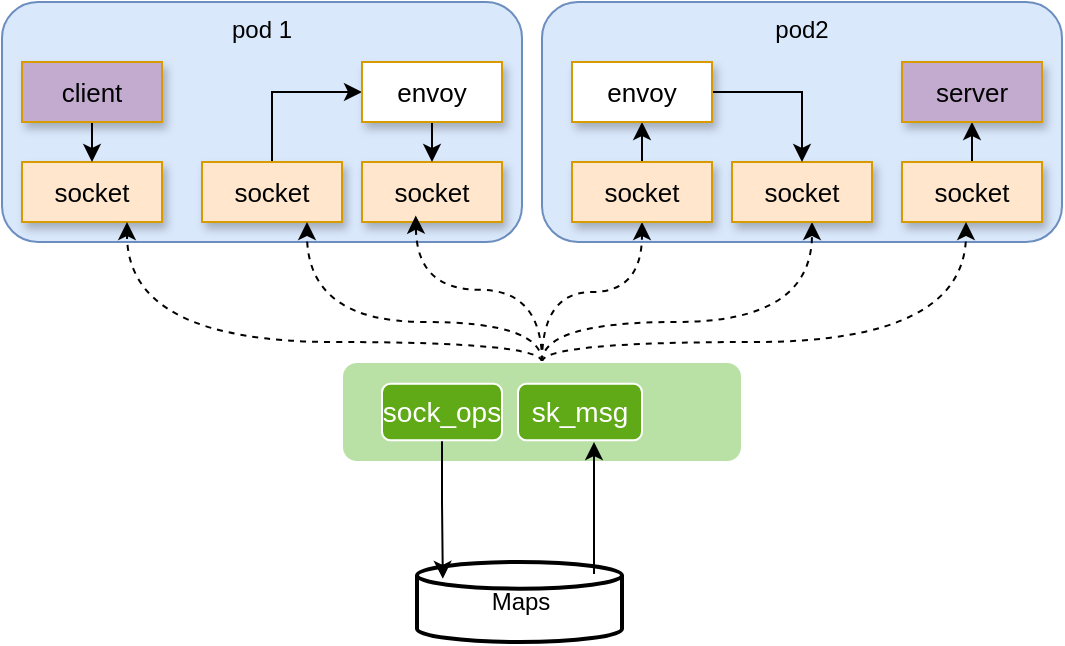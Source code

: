<mxfile version="14.8.4" type="github">
  <diagram id="0eA8aw2C4x_AHw5Ap8uo" name="Page-1">
    <mxGraphModel dx="174" dy="473" grid="1" gridSize="10" guides="1" tooltips="1" connect="1" arrows="1" fold="1" page="1" pageScale="1" pageWidth="850" pageHeight="1100" math="0" shadow="0">
      <root>
        <mxCell id="0" />
        <mxCell id="1" parent="0" />
        <mxCell id="VWwcEUDeF1Gve_b1o335-2" value="pod2" style="rounded=1;whiteSpace=wrap;html=1;verticalAlign=top;align=center;fillColor=#dae8fc;strokeColor=#6c8ebf;" parent="1" vertex="1">
          <mxGeometry x="1450" y="30" width="260" height="120" as="geometry" />
        </mxCell>
        <mxCell id="VWwcEUDeF1Gve_b1o335-1" value="pod 1" style="rounded=1;whiteSpace=wrap;html=1;verticalAlign=top;align=center;fillColor=#dae8fc;strokeColor=#6c8ebf;" parent="1" vertex="1">
          <mxGeometry x="1180" y="30" width="260" height="120" as="geometry" />
        </mxCell>
        <mxCell id="QmatbKFXltCY_Pcwm0E2-3" value="socket" style="rounded=0;whiteSpace=wrap;html=1;strokeWidth=1;fontSize=13;fillColor=#ffe6cc;strokeColor=#d79b00;shadow=1;" parent="1" vertex="1">
          <mxGeometry x="1190" y="110" width="70" height="30" as="geometry" />
        </mxCell>
        <mxCell id="iiiFNm3sH5NRJoXFnMdE-21" style="edgeStyle=orthogonalEdgeStyle;rounded=0;orthogonalLoop=1;jettySize=auto;html=1;exitX=0.5;exitY=0;exitDx=0;exitDy=0;entryX=0;entryY=0.5;entryDx=0;entryDy=0;" edge="1" parent="1" source="QmatbKFXltCY_Pcwm0E2-28" target="iiiFNm3sH5NRJoXFnMdE-15">
          <mxGeometry relative="1" as="geometry" />
        </mxCell>
        <mxCell id="QmatbKFXltCY_Pcwm0E2-28" value="socket" style="rounded=0;whiteSpace=wrap;html=1;strokeWidth=1;fontSize=13;fillColor=#ffe6cc;strokeColor=#d79b00;glass=0;shadow=1;" parent="1" vertex="1">
          <mxGeometry x="1280" y="110" width="70" height="30" as="geometry" />
        </mxCell>
        <mxCell id="VWwcEUDeF1Gve_b1o335-5" style="edgeStyle=orthogonalEdgeStyle;rounded=0;orthogonalLoop=1;jettySize=auto;html=1;entryX=0.75;entryY=1;entryDx=0;entryDy=0;curved=1;dashed=1;exitX=0.5;exitY=0;exitDx=0;exitDy=0;" parent="1" source="iiiFNm3sH5NRJoXFnMdE-32" target="QmatbKFXltCY_Pcwm0E2-3" edge="1">
          <mxGeometry relative="1" as="geometry">
            <mxPoint x="1430" y="230" as="sourcePoint" />
            <mxPoint x="1216.43" y="141.59" as="targetPoint" />
            <Array as="points">
              <mxPoint x="1450" y="200" />
              <mxPoint x="1243" y="200" />
            </Array>
          </mxGeometry>
        </mxCell>
        <mxCell id="VWwcEUDeF1Gve_b1o335-6" style="edgeStyle=orthogonalEdgeStyle;curved=1;rounded=0;orthogonalLoop=1;jettySize=auto;html=1;dashed=1;exitX=0.5;exitY=0;exitDx=0;exitDy=0;" parent="1" source="iiiFNm3sH5NRJoXFnMdE-32" target="VWwcEUDeF1Gve_b1o335-4" edge="1">
          <mxGeometry relative="1" as="geometry">
            <Array as="points">
              <mxPoint x="1450" y="190" />
              <mxPoint x="1585" y="190" />
            </Array>
            <mxPoint x="1430" y="230" as="sourcePoint" />
          </mxGeometry>
        </mxCell>
        <mxCell id="VWwcEUDeF1Gve_b1o335-7" style="edgeStyle=orthogonalEdgeStyle;curved=1;rounded=0;orthogonalLoop=1;jettySize=auto;html=1;dashed=1;entryX=0.75;entryY=1;entryDx=0;entryDy=0;exitX=0.5;exitY=0;exitDx=0;exitDy=0;" parent="1" source="iiiFNm3sH5NRJoXFnMdE-32" target="QmatbKFXltCY_Pcwm0E2-28" edge="1">
          <mxGeometry relative="1" as="geometry">
            <mxPoint x="1290" y="250" as="sourcePoint" />
            <Array as="points">
              <mxPoint x="1450" y="190" />
              <mxPoint x="1333" y="190" />
            </Array>
          </mxGeometry>
        </mxCell>
        <mxCell id="VWwcEUDeF1Gve_b1o335-8" style="edgeStyle=orthogonalEdgeStyle;curved=1;rounded=0;orthogonalLoop=1;jettySize=auto;html=1;dashed=1;exitX=0.5;exitY=0;exitDx=0;exitDy=0;" parent="1" source="iiiFNm3sH5NRJoXFnMdE-32" target="VWwcEUDeF1Gve_b1o335-3" edge="1">
          <mxGeometry relative="1" as="geometry">
            <mxPoint x="1430" y="230" as="sourcePoint" />
          </mxGeometry>
        </mxCell>
        <mxCell id="iiiFNm3sH5NRJoXFnMdE-23" style="edgeStyle=orthogonalEdgeStyle;rounded=0;orthogonalLoop=1;jettySize=auto;html=1;exitX=0.5;exitY=0;exitDx=0;exitDy=0;entryX=0.5;entryY=1;entryDx=0;entryDy=0;" edge="1" parent="1" source="VWwcEUDeF1Gve_b1o335-3" target="iiiFNm3sH5NRJoXFnMdE-16">
          <mxGeometry relative="1" as="geometry" />
        </mxCell>
        <mxCell id="VWwcEUDeF1Gve_b1o335-3" value="socket" style="rounded=0;whiteSpace=wrap;html=1;strokeWidth=1;fontSize=13;fillColor=#ffe6cc;strokeColor=#d79b00;shadow=1;" parent="1" vertex="1">
          <mxGeometry x="1465" y="110" width="70" height="30" as="geometry" />
        </mxCell>
        <mxCell id="VWwcEUDeF1Gve_b1o335-4" value="socket" style="rounded=0;whiteSpace=wrap;html=1;strokeWidth=1;fontSize=13;fillColor=#ffe6cc;strokeColor=#d79b00;glass=0;shadow=1;" parent="1" vertex="1">
          <mxGeometry x="1545" y="110" width="70" height="30" as="geometry" />
        </mxCell>
        <mxCell id="iiiFNm3sH5NRJoXFnMdE-7" value="socket" style="rounded=0;whiteSpace=wrap;html=1;strokeWidth=1;fontSize=13;fillColor=#ffe6cc;strokeColor=#d79b00;glass=0;shadow=1;" vertex="1" parent="1">
          <mxGeometry x="1360" y="110" width="70" height="30" as="geometry" />
        </mxCell>
        <mxCell id="iiiFNm3sH5NRJoXFnMdE-1" value="Maps" style="strokeWidth=2;html=1;shape=mxgraph.flowchart.database;whiteSpace=wrap;" vertex="1" parent="1">
          <mxGeometry x="1387.5" y="310" width="102.5" height="40" as="geometry" />
        </mxCell>
        <mxCell id="iiiFNm3sH5NRJoXFnMdE-25" style="edgeStyle=orthogonalEdgeStyle;rounded=0;orthogonalLoop=1;jettySize=auto;html=1;exitX=0.5;exitY=0;exitDx=0;exitDy=0;entryX=0.5;entryY=1;entryDx=0;entryDy=0;" edge="1" parent="1" source="iiiFNm3sH5NRJoXFnMdE-8" target="iiiFNm3sH5NRJoXFnMdE-14">
          <mxGeometry relative="1" as="geometry" />
        </mxCell>
        <mxCell id="iiiFNm3sH5NRJoXFnMdE-8" value="socket" style="rounded=0;whiteSpace=wrap;html=1;strokeWidth=1;fontSize=13;fillColor=#ffe6cc;strokeColor=#d79b00;glass=0;shadow=1;" vertex="1" parent="1">
          <mxGeometry x="1630" y="110" width="70" height="30" as="geometry" />
        </mxCell>
        <mxCell id="iiiFNm3sH5NRJoXFnMdE-10" style="edgeStyle=orthogonalEdgeStyle;rounded=0;orthogonalLoop=1;jettySize=auto;html=1;entryX=0.398;entryY=-0.107;entryDx=0;entryDy=0;entryPerimeter=0;curved=1;dashed=1;exitX=0.5;exitY=0;exitDx=0;exitDy=0;" edge="1" parent="1" source="iiiFNm3sH5NRJoXFnMdE-32">
          <mxGeometry relative="1" as="geometry">
            <mxPoint x="1430" y="230" as="sourcePoint" />
            <mxPoint x="1386.86" y="136.79" as="targetPoint" />
          </mxGeometry>
        </mxCell>
        <mxCell id="iiiFNm3sH5NRJoXFnMdE-11" style="edgeStyle=orthogonalEdgeStyle;curved=1;rounded=0;orthogonalLoop=1;jettySize=auto;html=1;dashed=1;exitX=0.5;exitY=0;exitDx=0;exitDy=0;" edge="1" parent="1" source="iiiFNm3sH5NRJoXFnMdE-32">
          <mxGeometry relative="1" as="geometry">
            <Array as="points">
              <mxPoint x="1450" y="200" />
              <mxPoint x="1662" y="200" />
            </Array>
            <mxPoint x="1430" y="230" as="sourcePoint" />
            <mxPoint x="1662" y="140" as="targetPoint" />
          </mxGeometry>
        </mxCell>
        <mxCell id="iiiFNm3sH5NRJoXFnMdE-18" style="edgeStyle=orthogonalEdgeStyle;rounded=0;orthogonalLoop=1;jettySize=auto;html=1;exitX=0.5;exitY=1;exitDx=0;exitDy=0;entryX=0.5;entryY=0;entryDx=0;entryDy=0;" edge="1" parent="1" source="iiiFNm3sH5NRJoXFnMdE-12" target="QmatbKFXltCY_Pcwm0E2-3">
          <mxGeometry relative="1" as="geometry" />
        </mxCell>
        <mxCell id="iiiFNm3sH5NRJoXFnMdE-12" value="client" style="rounded=0;whiteSpace=wrap;html=1;strokeWidth=1;fontSize=13;fillColor=#C3ABD0;strokeColor=#d79b00;shadow=1;" vertex="1" parent="1">
          <mxGeometry x="1190" y="60" width="70" height="30" as="geometry" />
        </mxCell>
        <mxCell id="iiiFNm3sH5NRJoXFnMdE-14" value="server" style="rounded=0;whiteSpace=wrap;html=1;strokeWidth=1;fontSize=13;fillColor=#C3ABD0;strokeColor=#d79b00;shadow=1;" vertex="1" parent="1">
          <mxGeometry x="1630" y="60" width="70" height="30" as="geometry" />
        </mxCell>
        <mxCell id="iiiFNm3sH5NRJoXFnMdE-22" style="edgeStyle=orthogonalEdgeStyle;rounded=0;orthogonalLoop=1;jettySize=auto;html=1;exitX=0.5;exitY=1;exitDx=0;exitDy=0;entryX=0.5;entryY=0;entryDx=0;entryDy=0;" edge="1" parent="1" source="iiiFNm3sH5NRJoXFnMdE-15" target="iiiFNm3sH5NRJoXFnMdE-7">
          <mxGeometry relative="1" as="geometry" />
        </mxCell>
        <mxCell id="iiiFNm3sH5NRJoXFnMdE-32" value="&lt;font color=&quot;#ffffff&quot; style=&quot;font-size: 14px&quot;&gt;&lt;br&gt;&lt;/font&gt;" style="rounded=1;whiteSpace=wrap;html=1;strokeColor=#FFFFFF;fillColor=#B9E0A5;" vertex="1" parent="1">
          <mxGeometry x="1350" y="210" width="200" height="50" as="geometry" />
        </mxCell>
        <mxCell id="iiiFNm3sH5NRJoXFnMdE-15" value="envoy" style="rounded=0;whiteSpace=wrap;html=1;strokeWidth=1;fontSize=13;fillColor=#FFFFFF;strokeColor=#d79b00;shadow=1;" vertex="1" parent="1">
          <mxGeometry x="1360" y="60" width="70" height="30" as="geometry" />
        </mxCell>
        <mxCell id="iiiFNm3sH5NRJoXFnMdE-24" style="edgeStyle=orthogonalEdgeStyle;rounded=0;orthogonalLoop=1;jettySize=auto;html=1;exitX=1;exitY=0.5;exitDx=0;exitDy=0;entryX=0.5;entryY=0;entryDx=0;entryDy=0;" edge="1" parent="1" source="iiiFNm3sH5NRJoXFnMdE-16" target="VWwcEUDeF1Gve_b1o335-4">
          <mxGeometry relative="1" as="geometry" />
        </mxCell>
        <mxCell id="iiiFNm3sH5NRJoXFnMdE-16" value="envoy" style="rounded=0;whiteSpace=wrap;html=1;strokeWidth=1;fontSize=13;fillColor=#FFFFFF;strokeColor=#d79b00;shadow=1;" vertex="1" parent="1">
          <mxGeometry x="1465" y="60" width="70" height="30" as="geometry" />
        </mxCell>
        <mxCell id="iiiFNm3sH5NRJoXFnMdE-31" value="&lt;font color=&quot;#ffffff&quot; style=&quot;font-size: 14px&quot;&gt;sk_msg&lt;/font&gt;" style="rounded=1;whiteSpace=wrap;html=1;strokeColor=#FFFFFF;fillColor=#60A917;" vertex="1" parent="1">
          <mxGeometry x="1438" y="220.85" width="62" height="28.29" as="geometry" />
        </mxCell>
        <mxCell id="iiiFNm3sH5NRJoXFnMdE-34" value="" style="shape=image;verticalLabelPosition=bottom;labelBackgroundColor=#ffffff;verticalAlign=top;aspect=fixed;imageAspect=0;image=https://ebpf.io/static/logo-big-9cf8920e80cdc57e6ea60825ebe287ca.png;" vertex="1" parent="1">
          <mxGeometry x="1500" y="242.59" width="50" height="17.41" as="geometry" />
        </mxCell>
        <mxCell id="iiiFNm3sH5NRJoXFnMdE-48" style="edgeStyle=orthogonalEdgeStyle;rounded=0;orthogonalLoop=1;jettySize=auto;html=1;exitX=0.5;exitY=1;exitDx=0;exitDy=0;entryX=0.126;entryY=0.21;entryDx=0;entryDy=0;entryPerimeter=0;" edge="1" parent="1" source="iiiFNm3sH5NRJoXFnMdE-42" target="iiiFNm3sH5NRJoXFnMdE-1">
          <mxGeometry relative="1" as="geometry" />
        </mxCell>
        <mxCell id="iiiFNm3sH5NRJoXFnMdE-42" value="&lt;font color=&quot;#ffffff&quot; style=&quot;font-size: 14px&quot;&gt;sock_ops&lt;/font&gt;" style="rounded=1;whiteSpace=wrap;html=1;strokeColor=#FFFFFF;fillColor=#60A917;" vertex="1" parent="1">
          <mxGeometry x="1370" y="220.85" width="60" height="28.29" as="geometry" />
        </mxCell>
        <mxCell id="iiiFNm3sH5NRJoXFnMdE-46" style="edgeStyle=orthogonalEdgeStyle;rounded=0;orthogonalLoop=1;jettySize=auto;html=1;exitX=1;exitY=0.15;exitDx=0;exitDy=0;exitPerimeter=0;" edge="1" parent="1">
          <mxGeometry relative="1" as="geometry">
            <mxPoint x="1476" y="316" as="sourcePoint" />
            <mxPoint x="1476" y="250" as="targetPoint" />
            <Array as="points">
              <mxPoint x="1476" y="270" />
              <mxPoint x="1476" y="270" />
            </Array>
          </mxGeometry>
        </mxCell>
      </root>
    </mxGraphModel>
  </diagram>
</mxfile>
